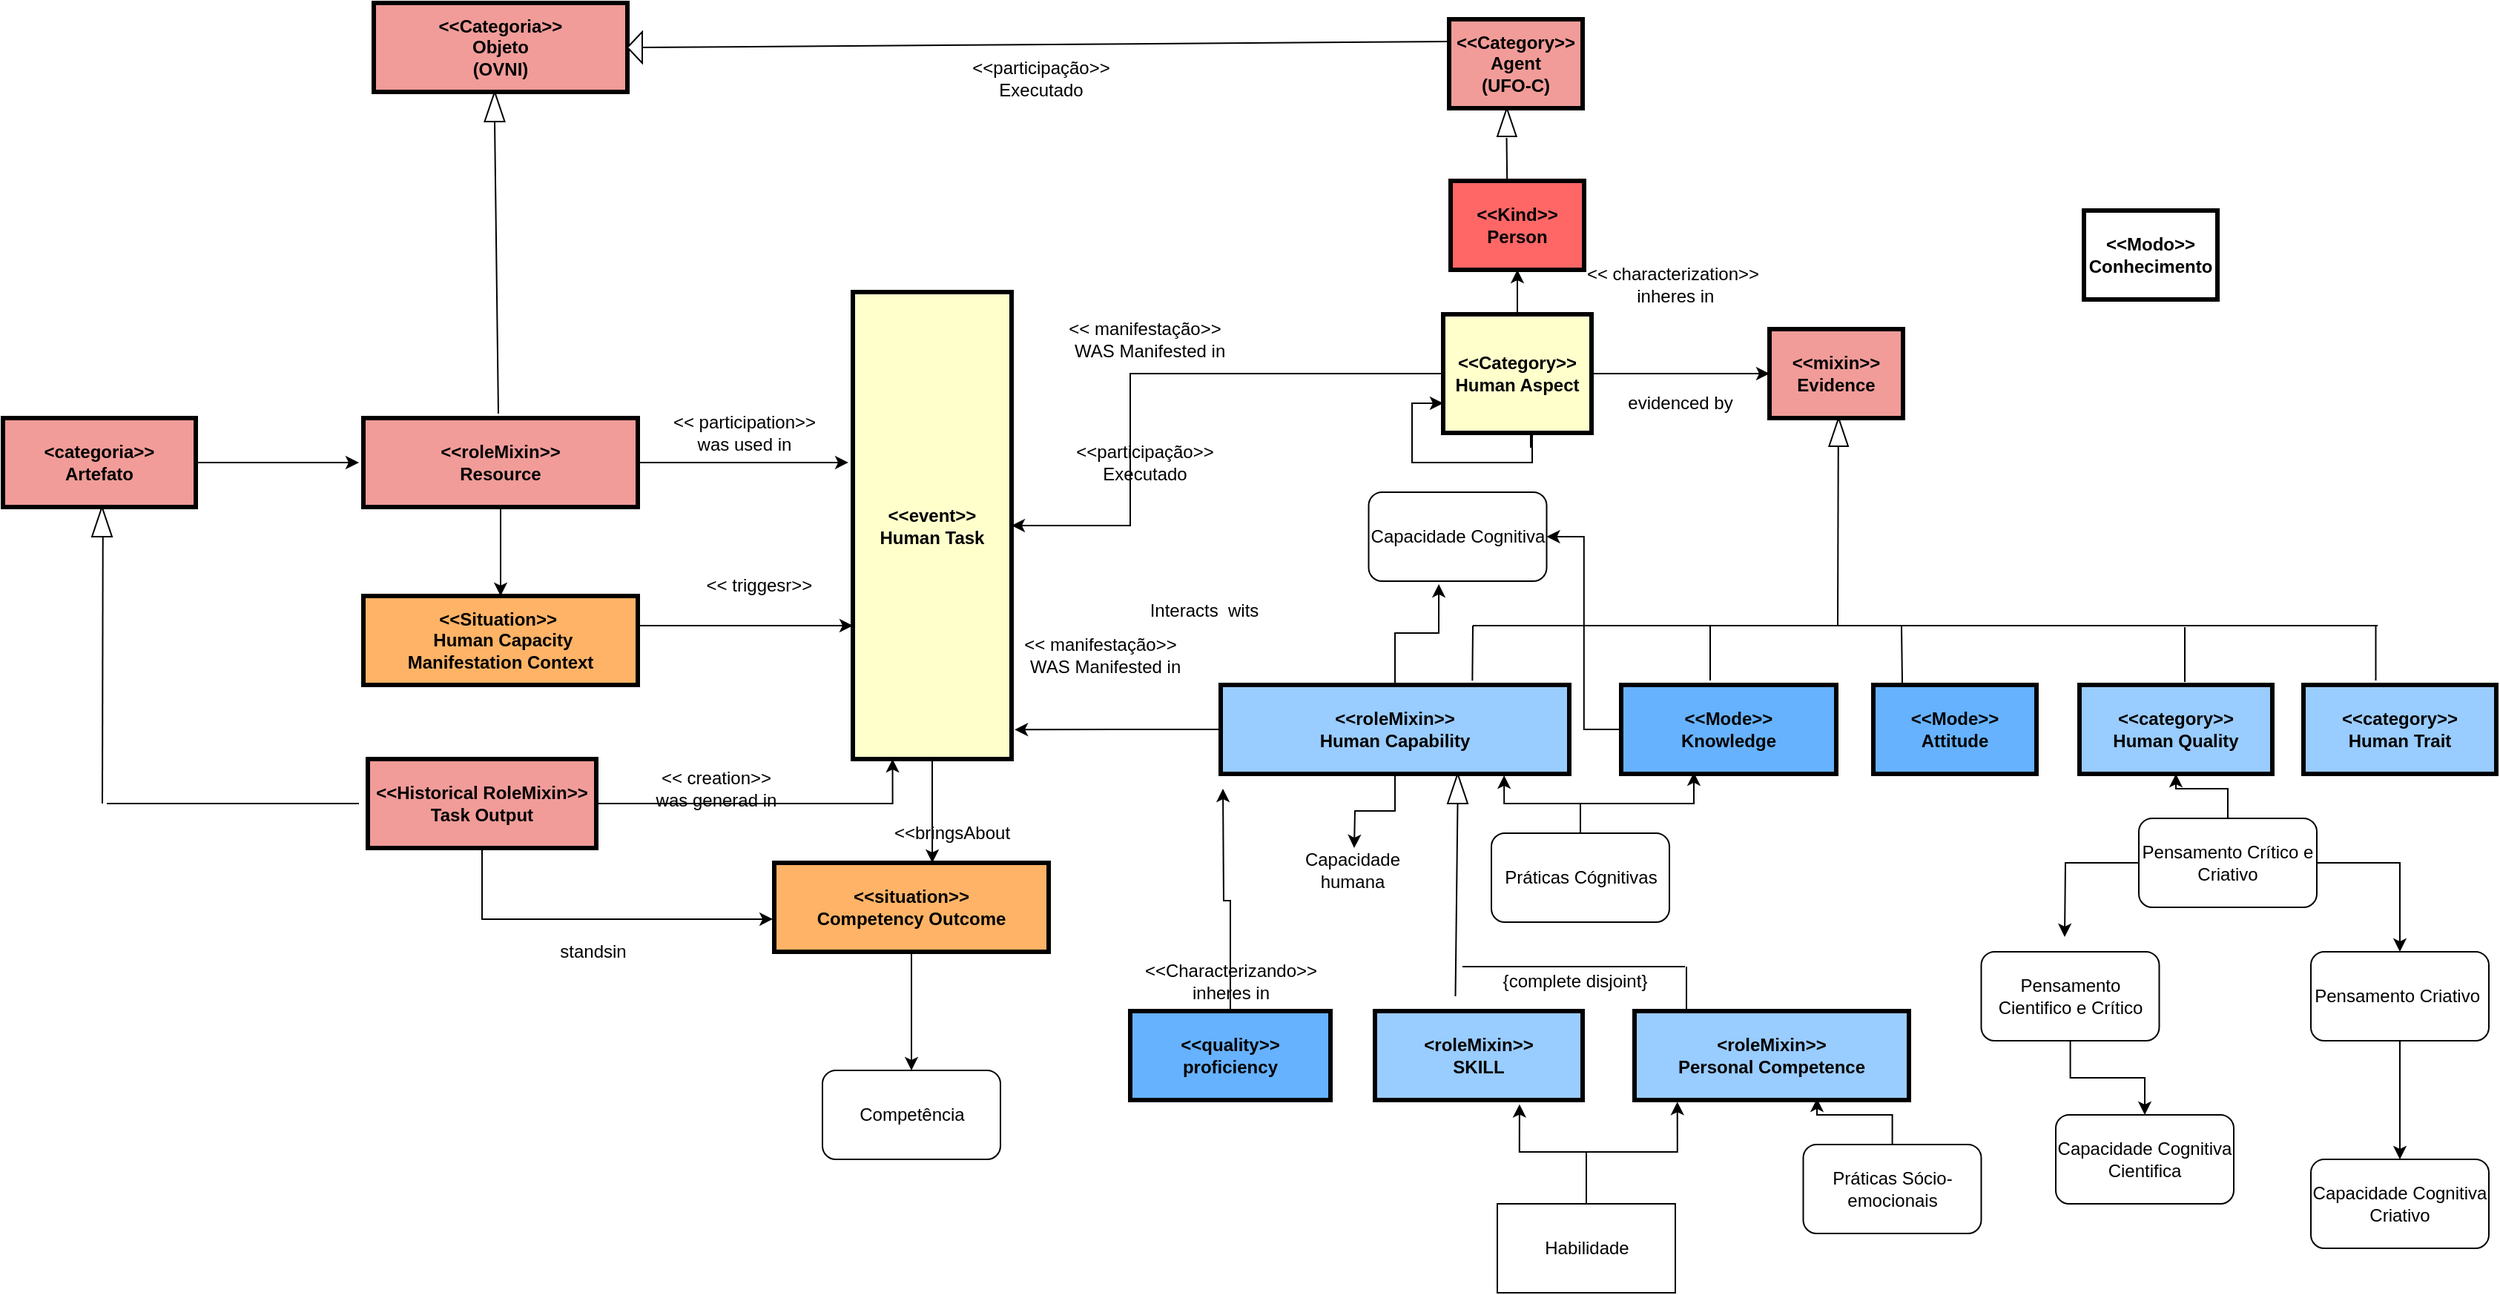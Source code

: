 <mxfile version="25.0.3">
  <diagram name="Page-1" id="c7558073-3199-34d8-9f00-42111426c3f3">
    <mxGraphModel dx="2180" dy="1727" grid="1" gridSize="10" guides="1" tooltips="1" connect="1" arrows="1" fold="1" page="1" pageScale="1" pageWidth="826" pageHeight="1169" background="none" math="0" shadow="0">
      <root>
        <mxCell id="0" />
        <mxCell id="1" parent="0" />
        <mxCell id="3" value="&lt;&lt;event&gt;&gt;&#xa;Human Task" style="whiteSpace=wrap;align=center;verticalAlign=middle;fontStyle=1;strokeWidth=3;fillColor=#FFFFCC" parent="1" vertex="1">
          <mxGeometry x="413" y="95" width="107" height="315" as="geometry" />
        </mxCell>
        <mxCell id="4" value="&lt;&lt;Categoria&gt;&gt; &#xa;Objeto &#xa;(OVNI)" style="whiteSpace=wrap;align=center;verticalAlign=middle;fontStyle=1;strokeWidth=3;fillColor=#F19C99;" parent="1" vertex="1">
          <mxGeometry x="90" y="-100" width="171" height="60" as="geometry" />
        </mxCell>
        <mxCell id="mZcapRQyF1aLiEIGjjHd-96" value="&lt;&lt;Category&gt;&gt; &#xa;Agent&#xa;(UFO-C)" style="whiteSpace=wrap;align=center;verticalAlign=middle;fontStyle=1;strokeWidth=3;fillColor=#F19C99;" parent="1" vertex="1">
          <mxGeometry x="815" y="-89.0" width="90" height="60" as="geometry" />
        </mxCell>
        <mxCell id="mZcapRQyF1aLiEIGjjHd-98" value="" style="endArrow=none;html=1;rounded=0;exitX=0;exitY=0.5;exitDx=0;exitDy=0;entryX=0;entryY=0.25;entryDx=0;entryDy=0;" parent="1" source="mZcapRQyF1aLiEIGjjHd-100" target="mZcapRQyF1aLiEIGjjHd-96" edge="1">
          <mxGeometry width="50" height="50" relative="1" as="geometry">
            <mxPoint x="303.5" y="-69.5" as="sourcePoint" />
            <mxPoint x="800" y="-70" as="targetPoint" />
          </mxGeometry>
        </mxCell>
        <mxCell id="mZcapRQyF1aLiEIGjjHd-100" value="" style="triangle;whiteSpace=wrap;html=1;direction=west;" parent="1" vertex="1">
          <mxGeometry x="261" y="-80.5" width="10" height="21" as="geometry" />
        </mxCell>
        <mxCell id="mZcapRQyF1aLiEIGjjHd-101" value="&lt;&lt;Kind&gt;&gt;&#xa;Person" style="whiteSpace=wrap;align=center;verticalAlign=middle;fontStyle=1;strokeWidth=3;fillColor=#FF6666;" parent="1" vertex="1">
          <mxGeometry x="816" y="20.0" width="90" height="60" as="geometry" />
        </mxCell>
        <mxCell id="mZcapRQyF1aLiEIGjjHd-128" style="edgeStyle=orthogonalEdgeStyle;rounded=0;orthogonalLoop=1;jettySize=auto;html=1;entryX=1;entryY=0.5;entryDx=0;entryDy=0;" parent="1" source="mZcapRQyF1aLiEIGjjHd-102" target="3" edge="1">
          <mxGeometry relative="1" as="geometry">
            <Array as="points">
              <mxPoint x="600" y="253" />
            </Array>
          </mxGeometry>
        </mxCell>
        <mxCell id="mZcapRQyF1aLiEIGjjHd-135" value="" style="edgeStyle=orthogonalEdgeStyle;rounded=0;orthogonalLoop=1;jettySize=auto;html=1;" parent="1" source="mZcapRQyF1aLiEIGjjHd-102" target="mZcapRQyF1aLiEIGjjHd-101" edge="1">
          <mxGeometry relative="1" as="geometry" />
        </mxCell>
        <mxCell id="mZcapRQyF1aLiEIGjjHd-136" value="" style="edgeStyle=orthogonalEdgeStyle;rounded=0;orthogonalLoop=1;jettySize=auto;html=1;" parent="1" source="mZcapRQyF1aLiEIGjjHd-102" target="mZcapRQyF1aLiEIGjjHd-103" edge="1">
          <mxGeometry relative="1" as="geometry" />
        </mxCell>
        <mxCell id="PSc5GTqTMLzyxb9hNvbQ-18" style="edgeStyle=orthogonalEdgeStyle;rounded=0;orthogonalLoop=1;jettySize=auto;html=1;entryX=0;entryY=0.75;entryDx=0;entryDy=0;" parent="1" target="mZcapRQyF1aLiEIGjjHd-102" edge="1">
          <mxGeometry relative="1" as="geometry">
            <mxPoint x="840" y="250" as="targetPoint" />
            <mxPoint x="870" y="200" as="sourcePoint" />
            <Array as="points">
              <mxPoint x="870" y="180" />
              <mxPoint x="871" y="180" />
              <mxPoint x="871" y="210" />
              <mxPoint x="790" y="210" />
              <mxPoint x="790" y="170" />
            </Array>
          </mxGeometry>
        </mxCell>
        <mxCell id="mZcapRQyF1aLiEIGjjHd-102" value="&lt;&lt;Category&gt;&gt;&#xa;Human Aspect" style="whiteSpace=wrap;align=center;verticalAlign=middle;fontStyle=1;strokeWidth=3;fillColor=#FFFFCC" parent="1" vertex="1">
          <mxGeometry x="811" y="110" width="100" height="80" as="geometry" />
        </mxCell>
        <mxCell id="mZcapRQyF1aLiEIGjjHd-103" value="&lt;&lt;mixin&gt;&gt;&#xa;Evidence" style="whiteSpace=wrap;align=center;verticalAlign=middle;fontStyle=1;strokeWidth=3;fillColor=#F19C99;" parent="1" vertex="1">
          <mxGeometry x="1031" y="120.0" width="90" height="60" as="geometry" />
        </mxCell>
        <mxCell id="mZcapRQyF1aLiEIGjjHd-130" style="edgeStyle=orthogonalEdgeStyle;rounded=0;orthogonalLoop=1;jettySize=auto;html=1;entryX=1.019;entryY=0.937;entryDx=0;entryDy=0;entryPerimeter=0;" parent="1" source="mZcapRQyF1aLiEIGjjHd-104" target="3" edge="1">
          <mxGeometry relative="1" as="geometry">
            <mxPoint x="530" y="390" as="targetPoint" />
          </mxGeometry>
        </mxCell>
        <mxCell id="ohk12R2K4wukZ1CmPXvQ-28" value="" style="edgeStyle=orthogonalEdgeStyle;rounded=0;orthogonalLoop=1;jettySize=auto;html=1;" parent="1" source="mZcapRQyF1aLiEIGjjHd-104" edge="1">
          <mxGeometry relative="1" as="geometry">
            <mxPoint x="751" y="470" as="targetPoint" />
          </mxGeometry>
        </mxCell>
        <mxCell id="mZcapRQyF1aLiEIGjjHd-104" value="&lt;&lt;roleMixin&gt;&gt;&#xa;Human Capability" style="whiteSpace=wrap;align=center;verticalAlign=middle;fontStyle=1;strokeWidth=3;fillColor=#99CCFF;" parent="1" vertex="1">
          <mxGeometry x="661" y="360" width="235" height="60" as="geometry" />
        </mxCell>
        <mxCell id="ohk12R2K4wukZ1CmPXvQ-34" style="edgeStyle=orthogonalEdgeStyle;rounded=0;orthogonalLoop=1;jettySize=auto;html=1;entryX=1;entryY=0.5;entryDx=0;entryDy=0;" parent="1" source="mZcapRQyF1aLiEIGjjHd-105" target="ohk12R2K4wukZ1CmPXvQ-32" edge="1">
          <mxGeometry relative="1" as="geometry" />
        </mxCell>
        <mxCell id="mZcapRQyF1aLiEIGjjHd-105" value="&lt;&lt;Mode&gt;&gt;&#xa;Knowledge" style="whiteSpace=wrap;align=center;verticalAlign=middle;fontStyle=1;strokeWidth=3;fillColor=#66B2FF;" parent="1" vertex="1">
          <mxGeometry x="931" y="360" width="145" height="60" as="geometry" />
        </mxCell>
        <mxCell id="mZcapRQyF1aLiEIGjjHd-106" value="&lt;&lt;Mode&gt;&gt;&#xa;Attitude" style="whiteSpace=wrap;align=center;verticalAlign=middle;fontStyle=1;strokeWidth=3;fillColor=#66B2FF;" parent="1" vertex="1">
          <mxGeometry x="1101" y="360" width="110" height="60" as="geometry" />
        </mxCell>
        <mxCell id="mZcapRQyF1aLiEIGjjHd-107" value="&lt;&lt;category&gt;&gt;&#xa;Human Quality" style="whiteSpace=wrap;align=center;verticalAlign=middle;fontStyle=1;strokeWidth=3;fillColor=#99CCFF;" parent="1" vertex="1">
          <mxGeometry x="1240" y="360" width="130" height="60" as="geometry" />
        </mxCell>
        <mxCell id="mZcapRQyF1aLiEIGjjHd-108" value="&lt;&lt;category&gt;&gt;&#xa;Human Trait" style="whiteSpace=wrap;align=center;verticalAlign=middle;fontStyle=1;strokeWidth=3;fillColor=#99CCFF;" parent="1" vertex="1">
          <mxGeometry x="1391" y="360" width="130" height="60" as="geometry" />
        </mxCell>
        <mxCell id="mZcapRQyF1aLiEIGjjHd-125" style="edgeStyle=orthogonalEdgeStyle;rounded=0;orthogonalLoop=1;jettySize=auto;html=1;" parent="1" source="mZcapRQyF1aLiEIGjjHd-109" edge="1">
          <mxGeometry relative="1" as="geometry">
            <mxPoint x="662.5" y="430" as="targetPoint" />
          </mxGeometry>
        </mxCell>
        <mxCell id="mZcapRQyF1aLiEIGjjHd-109" value="&lt;&lt;quality&gt;&gt;&#xa;proficiency" style="whiteSpace=wrap;align=center;verticalAlign=middle;fontStyle=1;strokeWidth=3;fillColor=#66B2FF;" parent="1" vertex="1">
          <mxGeometry x="600" y="580" width="135" height="60" as="geometry" />
        </mxCell>
        <mxCell id="mZcapRQyF1aLiEIGjjHd-110" value="&lt;roleMixin&gt;&gt;&#xa;SKILL" style="whiteSpace=wrap;align=center;verticalAlign=middle;fontStyle=1;strokeWidth=3;fillColor=#99CCFF;" parent="1" vertex="1">
          <mxGeometry x="765" y="580" width="140" height="60" as="geometry" />
        </mxCell>
        <mxCell id="mZcapRQyF1aLiEIGjjHd-111" value="&lt;roleMixin&gt;&gt;&#xa;Personal Competence" style="whiteSpace=wrap;align=center;verticalAlign=middle;fontStyle=1;strokeWidth=3;fillColor=#99CCFF;" parent="1" vertex="1">
          <mxGeometry x="940" y="580" width="185" height="60" as="geometry" />
        </mxCell>
        <mxCell id="ohk12R2K4wukZ1CmPXvQ-5" value="" style="edgeStyle=orthogonalEdgeStyle;rounded=0;orthogonalLoop=1;jettySize=auto;html=1;" parent="1" source="mZcapRQyF1aLiEIGjjHd-112" edge="1">
          <mxGeometry relative="1" as="geometry">
            <mxPoint x="452.5" y="620" as="targetPoint" />
          </mxGeometry>
        </mxCell>
        <mxCell id="mZcapRQyF1aLiEIGjjHd-112" value="&lt;&lt;situation&gt;&gt;&#xa;Competency Outcome" style="whiteSpace=wrap;align=center;verticalAlign=middle;fontStyle=1;strokeWidth=3;fillColor=#FFB366;" parent="1" vertex="1">
          <mxGeometry x="360" y="480" width="185" height="60" as="geometry" />
        </mxCell>
        <mxCell id="mZcapRQyF1aLiEIGjjHd-119" style="edgeStyle=orthogonalEdgeStyle;rounded=0;orthogonalLoop=1;jettySize=auto;html=1;exitX=1;exitY=0.5;exitDx=0;exitDy=0;entryX=0.25;entryY=1;entryDx=0;entryDy=0;" parent="1" source="mZcapRQyF1aLiEIGjjHd-113" target="3" edge="1">
          <mxGeometry relative="1" as="geometry">
            <mxPoint x="280" y="440" as="targetPoint" />
          </mxGeometry>
        </mxCell>
        <mxCell id="mZcapRQyF1aLiEIGjjHd-113" value="&lt;&lt;Historical RoleMixin&gt;&gt;&#xa;Task Output" style="whiteSpace=wrap;align=center;verticalAlign=middle;fontStyle=1;strokeWidth=3;fillColor=#F19C99;" parent="1" vertex="1">
          <mxGeometry x="86" y="410" width="154" height="60" as="geometry" />
        </mxCell>
        <mxCell id="mZcapRQyF1aLiEIGjjHd-118" style="edgeStyle=orthogonalEdgeStyle;rounded=0;orthogonalLoop=1;jettySize=auto;html=1;entryX=0.5;entryY=0;entryDx=0;entryDy=0;" parent="1" source="mZcapRQyF1aLiEIGjjHd-114" target="mZcapRQyF1aLiEIGjjHd-115" edge="1">
          <mxGeometry relative="1" as="geometry" />
        </mxCell>
        <mxCell id="mZcapRQyF1aLiEIGjjHd-114" value="&lt;&lt;roleMixin&gt;&gt;&#xa;Resource" style="whiteSpace=wrap;align=center;verticalAlign=middle;fontStyle=1;strokeWidth=3;fillColor=#F19C99;" parent="1" vertex="1">
          <mxGeometry x="83" y="180" width="185" height="60" as="geometry" />
        </mxCell>
        <mxCell id="mZcapRQyF1aLiEIGjjHd-121" style="edgeStyle=orthogonalEdgeStyle;rounded=0;orthogonalLoop=1;jettySize=auto;html=1;" parent="1" source="mZcapRQyF1aLiEIGjjHd-115" target="3" edge="1">
          <mxGeometry relative="1" as="geometry">
            <Array as="points">
              <mxPoint x="400" y="320" />
              <mxPoint x="400" y="320" />
            </Array>
          </mxGeometry>
        </mxCell>
        <mxCell id="mZcapRQyF1aLiEIGjjHd-115" value="&lt;&lt;Situation&gt;&gt; &#xa; Human Capacity&#xa;Manifestation Context" style="whiteSpace=wrap;align=center;verticalAlign=middle;fontStyle=1;strokeWidth=3;fillColor=#FFB366;" parent="1" vertex="1">
          <mxGeometry x="83" y="300" width="185" height="60" as="geometry" />
        </mxCell>
        <mxCell id="mZcapRQyF1aLiEIGjjHd-117" style="edgeStyle=orthogonalEdgeStyle;rounded=0;orthogonalLoop=1;jettySize=auto;html=1;" parent="1" source="mZcapRQyF1aLiEIGjjHd-116" edge="1">
          <mxGeometry relative="1" as="geometry">
            <mxPoint x="80" y="210" as="targetPoint" />
          </mxGeometry>
        </mxCell>
        <mxCell id="mZcapRQyF1aLiEIGjjHd-116" value="&lt;categoria&gt;&gt; &#xa;Artefato" style="whiteSpace=wrap;align=center;verticalAlign=middle;fontStyle=1;strokeWidth=3;fillColor=#F19C99;" parent="1" vertex="1">
          <mxGeometry x="-160" y="180" width="130" height="60" as="geometry" />
        </mxCell>
        <mxCell id="mZcapRQyF1aLiEIGjjHd-122" style="edgeStyle=orthogonalEdgeStyle;rounded=0;orthogonalLoop=1;jettySize=auto;html=1;entryX=-0.028;entryY=0.365;entryDx=0;entryDy=0;entryPerimeter=0;" parent="1" source="mZcapRQyF1aLiEIGjjHd-114" target="3" edge="1">
          <mxGeometry relative="1" as="geometry" />
        </mxCell>
        <mxCell id="mZcapRQyF1aLiEIGjjHd-123" style="edgeStyle=orthogonalEdgeStyle;rounded=0;orthogonalLoop=1;jettySize=auto;html=1;entryX=-0.005;entryY=0.633;entryDx=0;entryDy=0;entryPerimeter=0;" parent="1" source="mZcapRQyF1aLiEIGjjHd-113" target="mZcapRQyF1aLiEIGjjHd-112" edge="1">
          <mxGeometry relative="1" as="geometry">
            <Array as="points">
              <mxPoint x="163" y="518" />
            </Array>
          </mxGeometry>
        </mxCell>
        <mxCell id="mZcapRQyF1aLiEIGjjHd-124" style="edgeStyle=orthogonalEdgeStyle;rounded=0;orthogonalLoop=1;jettySize=auto;html=1;entryX=0.576;entryY=0;entryDx=0;entryDy=0;entryPerimeter=0;" parent="1" source="3" target="mZcapRQyF1aLiEIGjjHd-112" edge="1">
          <mxGeometry relative="1" as="geometry" />
        </mxCell>
        <mxCell id="R1U67L6EWozbl_Dzh-y6-4" value="" style="triangle;whiteSpace=wrap;html=1;direction=north;" parent="1" vertex="1">
          <mxGeometry x="164.75" y="-40" width="13.5" height="20" as="geometry" />
        </mxCell>
        <mxCell id="R1U67L6EWozbl_Dzh-y6-6" value="" style="endArrow=none;html=1;rounded=0;entryX=0;entryY=0.5;entryDx=0;entryDy=0;" parent="1" target="R1U67L6EWozbl_Dzh-y6-4" edge="1">
          <mxGeometry width="50" height="50" relative="1" as="geometry">
            <mxPoint x="174" y="177" as="sourcePoint" />
            <mxPoint x="173.875" y="107" as="targetPoint" />
          </mxGeometry>
        </mxCell>
        <mxCell id="R1U67L6EWozbl_Dzh-y6-8" value="" style="triangle;whiteSpace=wrap;html=1;direction=north;" parent="1" vertex="1">
          <mxGeometry x="-100" y="240" width="13.5" height="20" as="geometry" />
        </mxCell>
        <mxCell id="R1U67L6EWozbl_Dzh-y6-9" value="" style="endArrow=none;html=1;rounded=0;entryX=0;entryY=0.25;entryDx=0;entryDy=0;" parent="1" edge="1">
          <mxGeometry width="50" height="50" relative="1" as="geometry">
            <mxPoint x="-93" y="440" as="sourcePoint" />
            <mxPoint x="-92.625" y="260" as="targetPoint" />
          </mxGeometry>
        </mxCell>
        <mxCell id="R1U67L6EWozbl_Dzh-y6-10" value="" style="endArrow=none;html=1;rounded=0;" parent="1" edge="1">
          <mxGeometry width="50" height="50" relative="1" as="geometry">
            <mxPoint x="-90" y="440" as="sourcePoint" />
            <mxPoint x="80" y="440" as="targetPoint" />
          </mxGeometry>
        </mxCell>
        <mxCell id="R1U67L6EWozbl_Dzh-y6-11" value="" style="triangle;whiteSpace=wrap;html=1;direction=north;" parent="1" vertex="1">
          <mxGeometry x="814" y="420" width="13.5" height="20" as="geometry" />
        </mxCell>
        <mxCell id="R1U67L6EWozbl_Dzh-y6-12" value="" style="endArrow=none;html=1;rounded=0;entryX=0;entryY=0.5;entryDx=0;entryDy=0;" parent="1" target="R1U67L6EWozbl_Dzh-y6-11" edge="1">
          <mxGeometry width="50" height="50" relative="1" as="geometry">
            <mxPoint x="819.25" y="570" as="sourcePoint" />
            <mxPoint x="822.25" y="450" as="targetPoint" />
          </mxGeometry>
        </mxCell>
        <mxCell id="PSc5GTqTMLzyxb9hNvbQ-9" value="&lt;&lt;Modo&gt;&gt; &#xa;Conhecimento" style="whiteSpace=wrap;align=center;verticalAlign=middle;fontStyle=1;strokeWidth=3;fillColor=none;" parent="1" vertex="1">
          <mxGeometry x="1243" y="40.0" width="90" height="60" as="geometry" />
        </mxCell>
        <mxCell id="PSc5GTqTMLzyxb9hNvbQ-15" value="&lt;font style=&quot;vertical-align: inherit;&quot;&gt;&lt;font style=&quot;vertical-align: inherit;&quot;&gt;&lt;font style=&quot;vertical-align: inherit;&quot;&gt;&lt;font style=&quot;vertical-align: inherit;&quot;&gt;&amp;lt;&amp;lt;participação&amp;gt;&amp;gt;&lt;/font&gt;&lt;/font&gt;&lt;/font&gt;&lt;/font&gt;&lt;div&gt;&lt;font style=&quot;vertical-align: inherit;&quot;&gt;&lt;font style=&quot;vertical-align: inherit;&quot;&gt;&lt;font style=&quot;vertical-align: inherit;&quot;&gt;&lt;font style=&quot;vertical-align: inherit;&quot;&gt;&lt;font style=&quot;vertical-align: inherit;&quot;&gt;&lt;font style=&quot;vertical-align: inherit;&quot;&gt;Executado&lt;/font&gt;&lt;/font&gt;&lt;/font&gt;&lt;/font&gt;&lt;/font&gt;&lt;/font&gt;&lt;/div&gt;" style="text;html=1;align=center;verticalAlign=middle;whiteSpace=wrap;rounded=0;" parent="1" vertex="1">
          <mxGeometry x="480" y="-69" width="120" height="40" as="geometry" />
        </mxCell>
        <mxCell id="PSc5GTqTMLzyxb9hNvbQ-16" value="&lt;font style=&quot;vertical-align: inherit;&quot;&gt;&lt;font style=&quot;vertical-align: inherit;&quot;&gt;&lt;font style=&quot;vertical-align: inherit;&quot;&gt;&lt;font style=&quot;vertical-align: inherit;&quot;&gt;&lt;font style=&quot;vertical-align: inherit;&quot;&gt;&lt;font style=&quot;vertical-align: inherit;&quot;&gt;&amp;lt;&amp;lt; manifestação&amp;gt;&amp;gt;&lt;/font&gt;&lt;/font&gt;&lt;/font&gt;&lt;/font&gt;&lt;/font&gt;&lt;/font&gt;&lt;div&gt;&lt;font style=&quot;vertical-align: inherit;&quot;&gt;&lt;font style=&quot;vertical-align: inherit;&quot;&gt;&amp;nbsp; WAS Manifested in&lt;/font&gt;&lt;/font&gt;&lt;/div&gt;" style="text;html=1;align=center;verticalAlign=middle;whiteSpace=wrap;rounded=0;" parent="1" vertex="1">
          <mxGeometry x="550" y="107" width="120" height="40" as="geometry" />
        </mxCell>
        <mxCell id="PSc5GTqTMLzyxb9hNvbQ-17" value="&lt;font style=&quot;vertical-align: inherit;&quot;&gt;&lt;font style=&quot;vertical-align: inherit;&quot;&gt;&lt;font style=&quot;vertical-align: inherit;&quot;&gt;&lt;font style=&quot;vertical-align: inherit;&quot;&gt;&amp;lt;&amp;lt;participação&amp;gt;&amp;gt;&lt;/font&gt;&lt;/font&gt;&lt;/font&gt;&lt;/font&gt;&lt;div&gt;&lt;font style=&quot;vertical-align: inherit;&quot;&gt;&lt;font style=&quot;vertical-align: inherit;&quot;&gt;&lt;font style=&quot;vertical-align: inherit;&quot;&gt;&lt;font style=&quot;vertical-align: inherit;&quot;&gt;&lt;font style=&quot;vertical-align: inherit;&quot;&gt;&lt;font style=&quot;vertical-align: inherit;&quot;&gt;Executado&lt;/font&gt;&lt;/font&gt;&lt;/font&gt;&lt;/font&gt;&lt;/font&gt;&lt;/font&gt;&lt;/div&gt;" style="text;html=1;align=center;verticalAlign=middle;whiteSpace=wrap;rounded=0;" parent="1" vertex="1">
          <mxGeometry x="550" y="190" width="120" height="40" as="geometry" />
        </mxCell>
        <mxCell id="PSc5GTqTMLzyxb9hNvbQ-19" value="&lt;font style=&quot;vertical-align: inherit;&quot;&gt;&lt;font style=&quot;vertical-align: inherit;&quot;&gt;&lt;font style=&quot;vertical-align: inherit;&quot;&gt;&lt;font style=&quot;vertical-align: inherit;&quot;&gt;&lt;font style=&quot;vertical-align: inherit;&quot;&gt;&lt;font style=&quot;vertical-align: inherit;&quot;&gt;Interacts&amp;nbsp; wits&lt;/font&gt;&lt;/font&gt;&lt;/font&gt;&lt;/font&gt;&lt;/font&gt;&lt;/font&gt;" style="text;html=1;align=center;verticalAlign=middle;whiteSpace=wrap;rounded=0;" parent="1" vertex="1">
          <mxGeometry x="590" y="290" width="120" height="40" as="geometry" />
        </mxCell>
        <mxCell id="PSc5GTqTMLzyxb9hNvbQ-20" value="&lt;font style=&quot;vertical-align: inherit;&quot;&gt;&lt;font style=&quot;vertical-align: inherit;&quot;&gt;&lt;font style=&quot;vertical-align: inherit;&quot;&gt;&lt;font style=&quot;vertical-align: inherit;&quot;&gt;&lt;font style=&quot;vertical-align: inherit;&quot;&gt;&lt;font style=&quot;vertical-align: inherit;&quot;&gt;&amp;lt;&amp;lt; manifestação&amp;gt;&amp;gt;&lt;/font&gt;&lt;/font&gt;&lt;/font&gt;&lt;/font&gt;&lt;/font&gt;&lt;/font&gt;&lt;div&gt;&lt;font style=&quot;vertical-align: inherit;&quot;&gt;&lt;font style=&quot;vertical-align: inherit;&quot;&gt;&amp;nbsp; WAS Manifested in&lt;/font&gt;&lt;/font&gt;&lt;/div&gt;" style="text;html=1;align=center;verticalAlign=middle;whiteSpace=wrap;rounded=0;" parent="1" vertex="1">
          <mxGeometry x="520" y="320" width="120" height="40" as="geometry" />
        </mxCell>
        <mxCell id="PSc5GTqTMLzyxb9hNvbQ-21" value="&lt;font style=&quot;vertical-align: inherit;&quot;&gt;&lt;font style=&quot;vertical-align: inherit;&quot;&gt;&lt;font style=&quot;vertical-align: inherit;&quot;&gt;&lt;font style=&quot;vertical-align: inherit;&quot;&gt;&lt;font style=&quot;vertical-align: inherit;&quot;&gt;&lt;font style=&quot;vertical-align: inherit;&quot;&gt;&amp;lt;&amp;lt; characterization&amp;gt;&amp;gt;&lt;/font&gt;&lt;/font&gt;&lt;/font&gt;&lt;/font&gt;&lt;/font&gt;&lt;/font&gt;&lt;div&gt;&lt;font style=&quot;vertical-align: inherit;&quot;&gt;&lt;font style=&quot;vertical-align: inherit;&quot;&gt;&amp;nbsp;inheres in&lt;/font&gt;&lt;/font&gt;&lt;/div&gt;" style="text;html=1;align=center;verticalAlign=middle;whiteSpace=wrap;rounded=0;" parent="1" vertex="1">
          <mxGeometry x="906" y="70" width="120" height="40" as="geometry" />
        </mxCell>
        <mxCell id="PSc5GTqTMLzyxb9hNvbQ-30" value="" style="triangle;whiteSpace=wrap;html=1;direction=north;" parent="1" vertex="1">
          <mxGeometry x="847.5" y="-29" width="12.83" height="19" as="geometry" />
        </mxCell>
        <mxCell id="PSc5GTqTMLzyxb9hNvbQ-31" value="" style="endArrow=none;html=1;rounded=0;entryX=0;entryY=0.25;entryDx=0;entryDy=0;" parent="1" edge="1">
          <mxGeometry width="50" height="50" relative="1" as="geometry">
            <mxPoint x="854.09" y="20" as="sourcePoint" />
            <mxPoint x="853.755" y="-9" as="targetPoint" />
          </mxGeometry>
        </mxCell>
        <mxCell id="PSc5GTqTMLzyxb9hNvbQ-35" value="evidenced by" style="text;html=1;align=center;verticalAlign=middle;whiteSpace=wrap;rounded=0;" parent="1" vertex="1">
          <mxGeometry x="911" y="150" width="120" height="40" as="geometry" />
        </mxCell>
        <mxCell id="PSc5GTqTMLzyxb9hNvbQ-38" value="{&lt;span style=&quot;color: rgba(0, 0, 0, 0); font-family: monospace; font-size: 0px; text-align: start; text-wrap-mode: nowrap;&quot;&gt;%3CmxGraphModel%3E%3Croot%3E%3CmxCell%20id%3D%220%22%2F%3E%3CmxCell%20id%3D%221%22%20parent%3D%220%22%2F%3E%3CmxCell%20id%3D%222%22%20value%3D%22evidenced%20by%22%20style%3D%22text%3Bhtml%3D1%3Balign%3Dcenter%3BverticalAlign%3Dmiddle%3BwhiteSpace%3Dwrap%3Brounded%3D0%3B%22%20vertex%3D%221%22%20parent%3D%221%22%3E%3CmxGeometry%20x%3D%22780%22%20y%3D%22250%22%20width%3D%22120%22%20height%3D%2240%22%20as%3D%22geometry%22%2F%3E%3C%2FmxCell%3E%3C%2Froot%3E%3C%2FmxGraphModel%3E&lt;/span&gt;complete disjoint}" style="text;html=1;align=center;verticalAlign=middle;whiteSpace=wrap;rounded=0;" parent="1" vertex="1">
          <mxGeometry x="840" y="540" width="120" height="40" as="geometry" />
        </mxCell>
        <mxCell id="PSc5GTqTMLzyxb9hNvbQ-39" value="&amp;lt;&amp;lt;Characterizando&amp;gt;&amp;gt;&lt;div&gt;inheres in&lt;/div&gt;" style="text;html=1;align=center;verticalAlign=middle;whiteSpace=wrap;rounded=0;" parent="1" vertex="1">
          <mxGeometry x="607.5" y="540" width="120" height="40" as="geometry" />
        </mxCell>
        <mxCell id="PSc5GTqTMLzyxb9hNvbQ-44" value="&lt;font style=&quot;vertical-align: inherit;&quot;&gt;&lt;font style=&quot;vertical-align: inherit;&quot;&gt;&lt;font style=&quot;vertical-align: inherit;&quot;&gt;&lt;font style=&quot;vertical-align: inherit;&quot;&gt;&lt;font style=&quot;vertical-align: inherit;&quot;&gt;&lt;font style=&quot;vertical-align: inherit;&quot;&gt;&amp;lt;&amp;lt; participation&lt;/font&gt;&lt;/font&gt;&lt;/font&gt;&lt;/font&gt;&lt;/font&gt;&lt;/font&gt;&lt;span style=&quot;background-color: initial;&quot;&gt;&amp;gt;&amp;gt;&lt;/span&gt;&lt;div&gt;was used in&lt;/div&gt;" style="text;html=1;align=center;verticalAlign=middle;whiteSpace=wrap;rounded=0;" parent="1" vertex="1">
          <mxGeometry x="280" y="170" width="120" height="40" as="geometry" />
        </mxCell>
        <mxCell id="PSc5GTqTMLzyxb9hNvbQ-45" value="&lt;font style=&quot;vertical-align: inherit;&quot;&gt;&lt;font style=&quot;vertical-align: inherit;&quot;&gt;&lt;font style=&quot;vertical-align: inherit;&quot;&gt;&lt;font style=&quot;vertical-align: inherit;&quot;&gt;&lt;font style=&quot;vertical-align: inherit;&quot;&gt;&lt;font style=&quot;vertical-align: inherit;&quot;&gt;&amp;lt;&amp;lt; triggesr&amp;gt;&amp;gt;&lt;/font&gt;&lt;/font&gt;&lt;/font&gt;&lt;/font&gt;&lt;/font&gt;&lt;/font&gt;&lt;div&gt;&lt;font style=&quot;vertical-align: inherit;&quot;&gt;&lt;font style=&quot;vertical-align: inherit;&quot;&gt;&amp;nbsp;&amp;nbsp;&lt;/font&gt;&lt;/font&gt;&lt;/div&gt;" style="text;html=1;align=center;verticalAlign=middle;whiteSpace=wrap;rounded=0;" parent="1" vertex="1">
          <mxGeometry x="290" y="280" width="120" height="40" as="geometry" />
        </mxCell>
        <mxCell id="PSc5GTqTMLzyxb9hNvbQ-46" value="&lt;font style=&quot;vertical-align: inherit;&quot;&gt;&lt;font style=&quot;vertical-align: inherit;&quot;&gt;&lt;font style=&quot;vertical-align: inherit;&quot;&gt;&lt;font style=&quot;vertical-align: inherit;&quot;&gt;&lt;font style=&quot;vertical-align: inherit;&quot;&gt;&lt;font style=&quot;vertical-align: inherit;&quot;&gt;&amp;lt;&amp;lt; creation&amp;gt;&amp;gt;&lt;/font&gt;&lt;/font&gt;&lt;/font&gt;&lt;/font&gt;&lt;/font&gt;&lt;/font&gt;&lt;div&gt;was generad in&lt;/div&gt;" style="text;html=1;align=center;verticalAlign=middle;whiteSpace=wrap;rounded=0;" parent="1" vertex="1">
          <mxGeometry x="261" y="410" width="120" height="40" as="geometry" />
        </mxCell>
        <mxCell id="PSc5GTqTMLzyxb9hNvbQ-47" value="standsin" style="text;html=1;align=center;verticalAlign=middle;whiteSpace=wrap;rounded=0;" parent="1" vertex="1">
          <mxGeometry x="178.25" y="520" width="120" height="40" as="geometry" />
        </mxCell>
        <mxCell id="PSc5GTqTMLzyxb9hNvbQ-48" value="&amp;lt;&amp;lt;bringsAbout" style="text;html=1;align=center;verticalAlign=middle;whiteSpace=wrap;rounded=0;" parent="1" vertex="1">
          <mxGeometry x="420" y="440" width="120" height="40" as="geometry" />
        </mxCell>
        <mxCell id="PSc5GTqTMLzyxb9hNvbQ-49" value="" style="endArrow=none;html=1;rounded=0;" parent="1" edge="1">
          <mxGeometry width="50" height="50" relative="1" as="geometry">
            <mxPoint x="975" y="580" as="sourcePoint" />
            <mxPoint x="975" y="550" as="targetPoint" />
          </mxGeometry>
        </mxCell>
        <mxCell id="PSc5GTqTMLzyxb9hNvbQ-50" value="" style="endArrow=none;html=1;rounded=0;" parent="1" edge="1">
          <mxGeometry width="50" height="50" relative="1" as="geometry">
            <mxPoint x="824" y="550" as="sourcePoint" />
            <mxPoint x="974" y="550" as="targetPoint" />
          </mxGeometry>
        </mxCell>
        <mxCell id="JAyAvtaWmfMLdTxkJBlu-4" value="" style="endArrow=none;html=1;rounded=0;" parent="1" edge="1">
          <mxGeometry width="50" height="50" relative="1" as="geometry">
            <mxPoint x="831" y="320" as="sourcePoint" />
            <mxPoint x="1441" y="320" as="targetPoint" />
          </mxGeometry>
        </mxCell>
        <mxCell id="JAyAvtaWmfMLdTxkJBlu-5" value="" style="endArrow=none;html=1;rounded=0;exitX=0.722;exitY=-0.047;exitDx=0;exitDy=0;exitPerimeter=0;" parent="1" source="mZcapRQyF1aLiEIGjjHd-104" edge="1">
          <mxGeometry width="50" height="50" relative="1" as="geometry">
            <mxPoint x="831" y="350" as="sourcePoint" />
            <mxPoint x="831" y="320" as="targetPoint" />
          </mxGeometry>
        </mxCell>
        <mxCell id="JAyAvtaWmfMLdTxkJBlu-6" value="" style="endArrow=none;html=1;rounded=0;exitX=0.722;exitY=-0.047;exitDx=0;exitDy=0;exitPerimeter=0;" parent="1" edge="1">
          <mxGeometry width="50" height="50" relative="1" as="geometry">
            <mxPoint x="991" y="357" as="sourcePoint" />
            <mxPoint x="991" y="320" as="targetPoint" />
          </mxGeometry>
        </mxCell>
        <mxCell id="JAyAvtaWmfMLdTxkJBlu-7" value="" style="endArrow=none;html=1;rounded=0;exitX=0.722;exitY=-0.047;exitDx=0;exitDy=0;exitPerimeter=0;" parent="1" edge="1">
          <mxGeometry width="50" height="50" relative="1" as="geometry">
            <mxPoint x="1120.5" y="358.5" as="sourcePoint" />
            <mxPoint x="1120" y="320" as="targetPoint" />
          </mxGeometry>
        </mxCell>
        <mxCell id="JAyAvtaWmfMLdTxkJBlu-8" value="" style="endArrow=none;html=1;rounded=0;exitX=0.722;exitY=-0.047;exitDx=0;exitDy=0;exitPerimeter=0;" parent="1" edge="1">
          <mxGeometry width="50" height="50" relative="1" as="geometry">
            <mxPoint x="1311" y="358" as="sourcePoint" />
            <mxPoint x="1311" y="321" as="targetPoint" />
          </mxGeometry>
        </mxCell>
        <mxCell id="JAyAvtaWmfMLdTxkJBlu-9" value="" style="endArrow=none;html=1;rounded=0;exitX=0.722;exitY=-0.047;exitDx=0;exitDy=0;exitPerimeter=0;" parent="1" edge="1">
          <mxGeometry width="50" height="50" relative="1" as="geometry">
            <mxPoint x="1439.75" y="357" as="sourcePoint" />
            <mxPoint x="1439.75" y="320" as="targetPoint" />
          </mxGeometry>
        </mxCell>
        <mxCell id="JAyAvtaWmfMLdTxkJBlu-12" value="" style="triangle;whiteSpace=wrap;html=1;direction=north;" parent="1" vertex="1">
          <mxGeometry x="1071.17" y="180" width="12.83" height="19" as="geometry" />
        </mxCell>
        <mxCell id="JAyAvtaWmfMLdTxkJBlu-15" value="" style="endArrow=none;html=1;rounded=0;entryX=0;entryY=0.25;entryDx=0;entryDy=0;" parent="1" edge="1">
          <mxGeometry width="50" height="50" relative="1" as="geometry">
            <mxPoint x="1077" y="320" as="sourcePoint" />
            <mxPoint x="1077.378" y="199" as="targetPoint" />
          </mxGeometry>
        </mxCell>
        <mxCell id="JAyAvtaWmfMLdTxkJBlu-16" value="Habilidade" style="rounded=0;whiteSpace=wrap;html=1;" parent="1" vertex="1">
          <mxGeometry x="847.5" y="710" width="120" height="60" as="geometry" />
        </mxCell>
        <mxCell id="JAyAvtaWmfMLdTxkJBlu-17" style="edgeStyle=orthogonalEdgeStyle;rounded=0;orthogonalLoop=1;jettySize=auto;html=1;entryX=0.696;entryY=1.047;entryDx=0;entryDy=0;entryPerimeter=0;" parent="1" source="JAyAvtaWmfMLdTxkJBlu-16" target="mZcapRQyF1aLiEIGjjHd-110" edge="1">
          <mxGeometry relative="1" as="geometry" />
        </mxCell>
        <mxCell id="JAyAvtaWmfMLdTxkJBlu-18" style="edgeStyle=orthogonalEdgeStyle;rounded=0;orthogonalLoop=1;jettySize=auto;html=1;entryX=0.156;entryY=1.02;entryDx=0;entryDy=0;entryPerimeter=0;" parent="1" source="JAyAvtaWmfMLdTxkJBlu-16" target="mZcapRQyF1aLiEIGjjHd-111" edge="1">
          <mxGeometry relative="1" as="geometry" />
        </mxCell>
        <mxCell id="ohk12R2K4wukZ1CmPXvQ-6" value="Competência" style="rounded=1;whiteSpace=wrap;html=1;" parent="1" vertex="1">
          <mxGeometry x="392.5" y="620" width="120" height="60" as="geometry" />
        </mxCell>
        <mxCell id="ohk12R2K4wukZ1CmPXvQ-8" value="Práticas Cógnitivas" style="rounded=1;whiteSpace=wrap;html=1;" parent="1" vertex="1">
          <mxGeometry x="843.5" y="460" width="120" height="60" as="geometry" />
        </mxCell>
        <mxCell id="ohk12R2K4wukZ1CmPXvQ-9" style="edgeStyle=orthogonalEdgeStyle;rounded=0;orthogonalLoop=1;jettySize=auto;html=1;entryX=0.813;entryY=1.017;entryDx=0;entryDy=0;entryPerimeter=0;" parent="1" source="ohk12R2K4wukZ1CmPXvQ-8" target="mZcapRQyF1aLiEIGjjHd-104" edge="1">
          <mxGeometry relative="1" as="geometry" />
        </mxCell>
        <mxCell id="ohk12R2K4wukZ1CmPXvQ-10" style="edgeStyle=orthogonalEdgeStyle;rounded=0;orthogonalLoop=1;jettySize=auto;html=1;entryX=0.338;entryY=0.983;entryDx=0;entryDy=0;entryPerimeter=0;" parent="1" source="ohk12R2K4wukZ1CmPXvQ-8" target="mZcapRQyF1aLiEIGjjHd-105" edge="1">
          <mxGeometry relative="1" as="geometry" />
        </mxCell>
        <mxCell id="ohk12R2K4wukZ1CmPXvQ-11" value="Práticas Sócio-emocionais" style="rounded=1;whiteSpace=wrap;html=1;" parent="1" vertex="1">
          <mxGeometry x="1053.75" y="670" width="120" height="60" as="geometry" />
        </mxCell>
        <mxCell id="ohk12R2K4wukZ1CmPXvQ-12" style="edgeStyle=orthogonalEdgeStyle;rounded=0;orthogonalLoop=1;jettySize=auto;html=1;entryX=0.665;entryY=0.983;entryDx=0;entryDy=0;entryPerimeter=0;" parent="1" source="ohk12R2K4wukZ1CmPXvQ-11" target="mZcapRQyF1aLiEIGjjHd-111" edge="1">
          <mxGeometry relative="1" as="geometry" />
        </mxCell>
        <mxCell id="ohk12R2K4wukZ1CmPXvQ-15" value="" style="edgeStyle=orthogonalEdgeStyle;rounded=0;orthogonalLoop=1;jettySize=auto;html=1;" parent="1" source="ohk12R2K4wukZ1CmPXvQ-14" target="mZcapRQyF1aLiEIGjjHd-107" edge="1">
          <mxGeometry relative="1" as="geometry" />
        </mxCell>
        <mxCell id="ohk12R2K4wukZ1CmPXvQ-21" style="edgeStyle=orthogonalEdgeStyle;rounded=0;orthogonalLoop=1;jettySize=auto;html=1;" parent="1" source="ohk12R2K4wukZ1CmPXvQ-14" edge="1">
          <mxGeometry relative="1" as="geometry">
            <mxPoint x="1230" y="530" as="targetPoint" />
          </mxGeometry>
        </mxCell>
        <mxCell id="ohk12R2K4wukZ1CmPXvQ-22" style="edgeStyle=orthogonalEdgeStyle;rounded=0;orthogonalLoop=1;jettySize=auto;html=1;entryX=0.5;entryY=0;entryDx=0;entryDy=0;exitX=1;exitY=0.5;exitDx=0;exitDy=0;" parent="1" source="ohk12R2K4wukZ1CmPXvQ-14" target="ohk12R2K4wukZ1CmPXvQ-17" edge="1">
          <mxGeometry relative="1" as="geometry" />
        </mxCell>
        <mxCell id="ohk12R2K4wukZ1CmPXvQ-14" value="Pensamento Crítico e Criativo" style="rounded=1;whiteSpace=wrap;html=1;" parent="1" vertex="1">
          <mxGeometry x="1280" y="450" width="120" height="60" as="geometry" />
        </mxCell>
        <mxCell id="ohk12R2K4wukZ1CmPXvQ-26" value="" style="edgeStyle=orthogonalEdgeStyle;rounded=0;orthogonalLoop=1;jettySize=auto;html=1;" parent="1" source="ohk12R2K4wukZ1CmPXvQ-17" target="ohk12R2K4wukZ1CmPXvQ-25" edge="1">
          <mxGeometry relative="1" as="geometry" />
        </mxCell>
        <mxCell id="ohk12R2K4wukZ1CmPXvQ-17" value="Pensamento Criativo&amp;nbsp;" style="rounded=1;whiteSpace=wrap;html=1;" parent="1" vertex="1">
          <mxGeometry x="1396" y="540" width="120" height="60" as="geometry" />
        </mxCell>
        <mxCell id="ohk12R2K4wukZ1CmPXvQ-24" value="" style="edgeStyle=orthogonalEdgeStyle;rounded=0;orthogonalLoop=1;jettySize=auto;html=1;" parent="1" source="ohk12R2K4wukZ1CmPXvQ-20" target="ohk12R2K4wukZ1CmPXvQ-23" edge="1">
          <mxGeometry relative="1" as="geometry" />
        </mxCell>
        <mxCell id="ohk12R2K4wukZ1CmPXvQ-20" value="Pensamento Cientifico e Crítico" style="rounded=1;whiteSpace=wrap;html=1;" parent="1" vertex="1">
          <mxGeometry x="1173.75" y="540" width="120" height="60" as="geometry" />
        </mxCell>
        <mxCell id="ohk12R2K4wukZ1CmPXvQ-23" value="Capacidade Cognitiva Cientifica" style="whiteSpace=wrap;html=1;rounded=1;" parent="1" vertex="1">
          <mxGeometry x="1224" y="650" width="120" height="60" as="geometry" />
        </mxCell>
        <mxCell id="ohk12R2K4wukZ1CmPXvQ-25" value="Capacidade Cognitiva Criativo" style="whiteSpace=wrap;html=1;rounded=1;" parent="1" vertex="1">
          <mxGeometry x="1396" y="680" width="120" height="60" as="geometry" />
        </mxCell>
        <mxCell id="ohk12R2K4wukZ1CmPXvQ-31" value="Capacidade humana" style="text;html=1;align=center;verticalAlign=middle;whiteSpace=wrap;rounded=0;" parent="1" vertex="1">
          <mxGeometry x="720" y="470" width="60" height="30" as="geometry" />
        </mxCell>
        <mxCell id="ohk12R2K4wukZ1CmPXvQ-32" value="Capacidade Cognitiva" style="rounded=1;whiteSpace=wrap;html=1;" parent="1" vertex="1">
          <mxGeometry x="760.75" y="230" width="120" height="60" as="geometry" />
        </mxCell>
        <mxCell id="ohk12R2K4wukZ1CmPXvQ-33" style="edgeStyle=orthogonalEdgeStyle;rounded=0;orthogonalLoop=1;jettySize=auto;html=1;entryX=0.394;entryY=1.033;entryDx=0;entryDy=0;entryPerimeter=0;" parent="1" source="mZcapRQyF1aLiEIGjjHd-104" target="ohk12R2K4wukZ1CmPXvQ-32" edge="1">
          <mxGeometry relative="1" as="geometry" />
        </mxCell>
      </root>
    </mxGraphModel>
  </diagram>
</mxfile>
